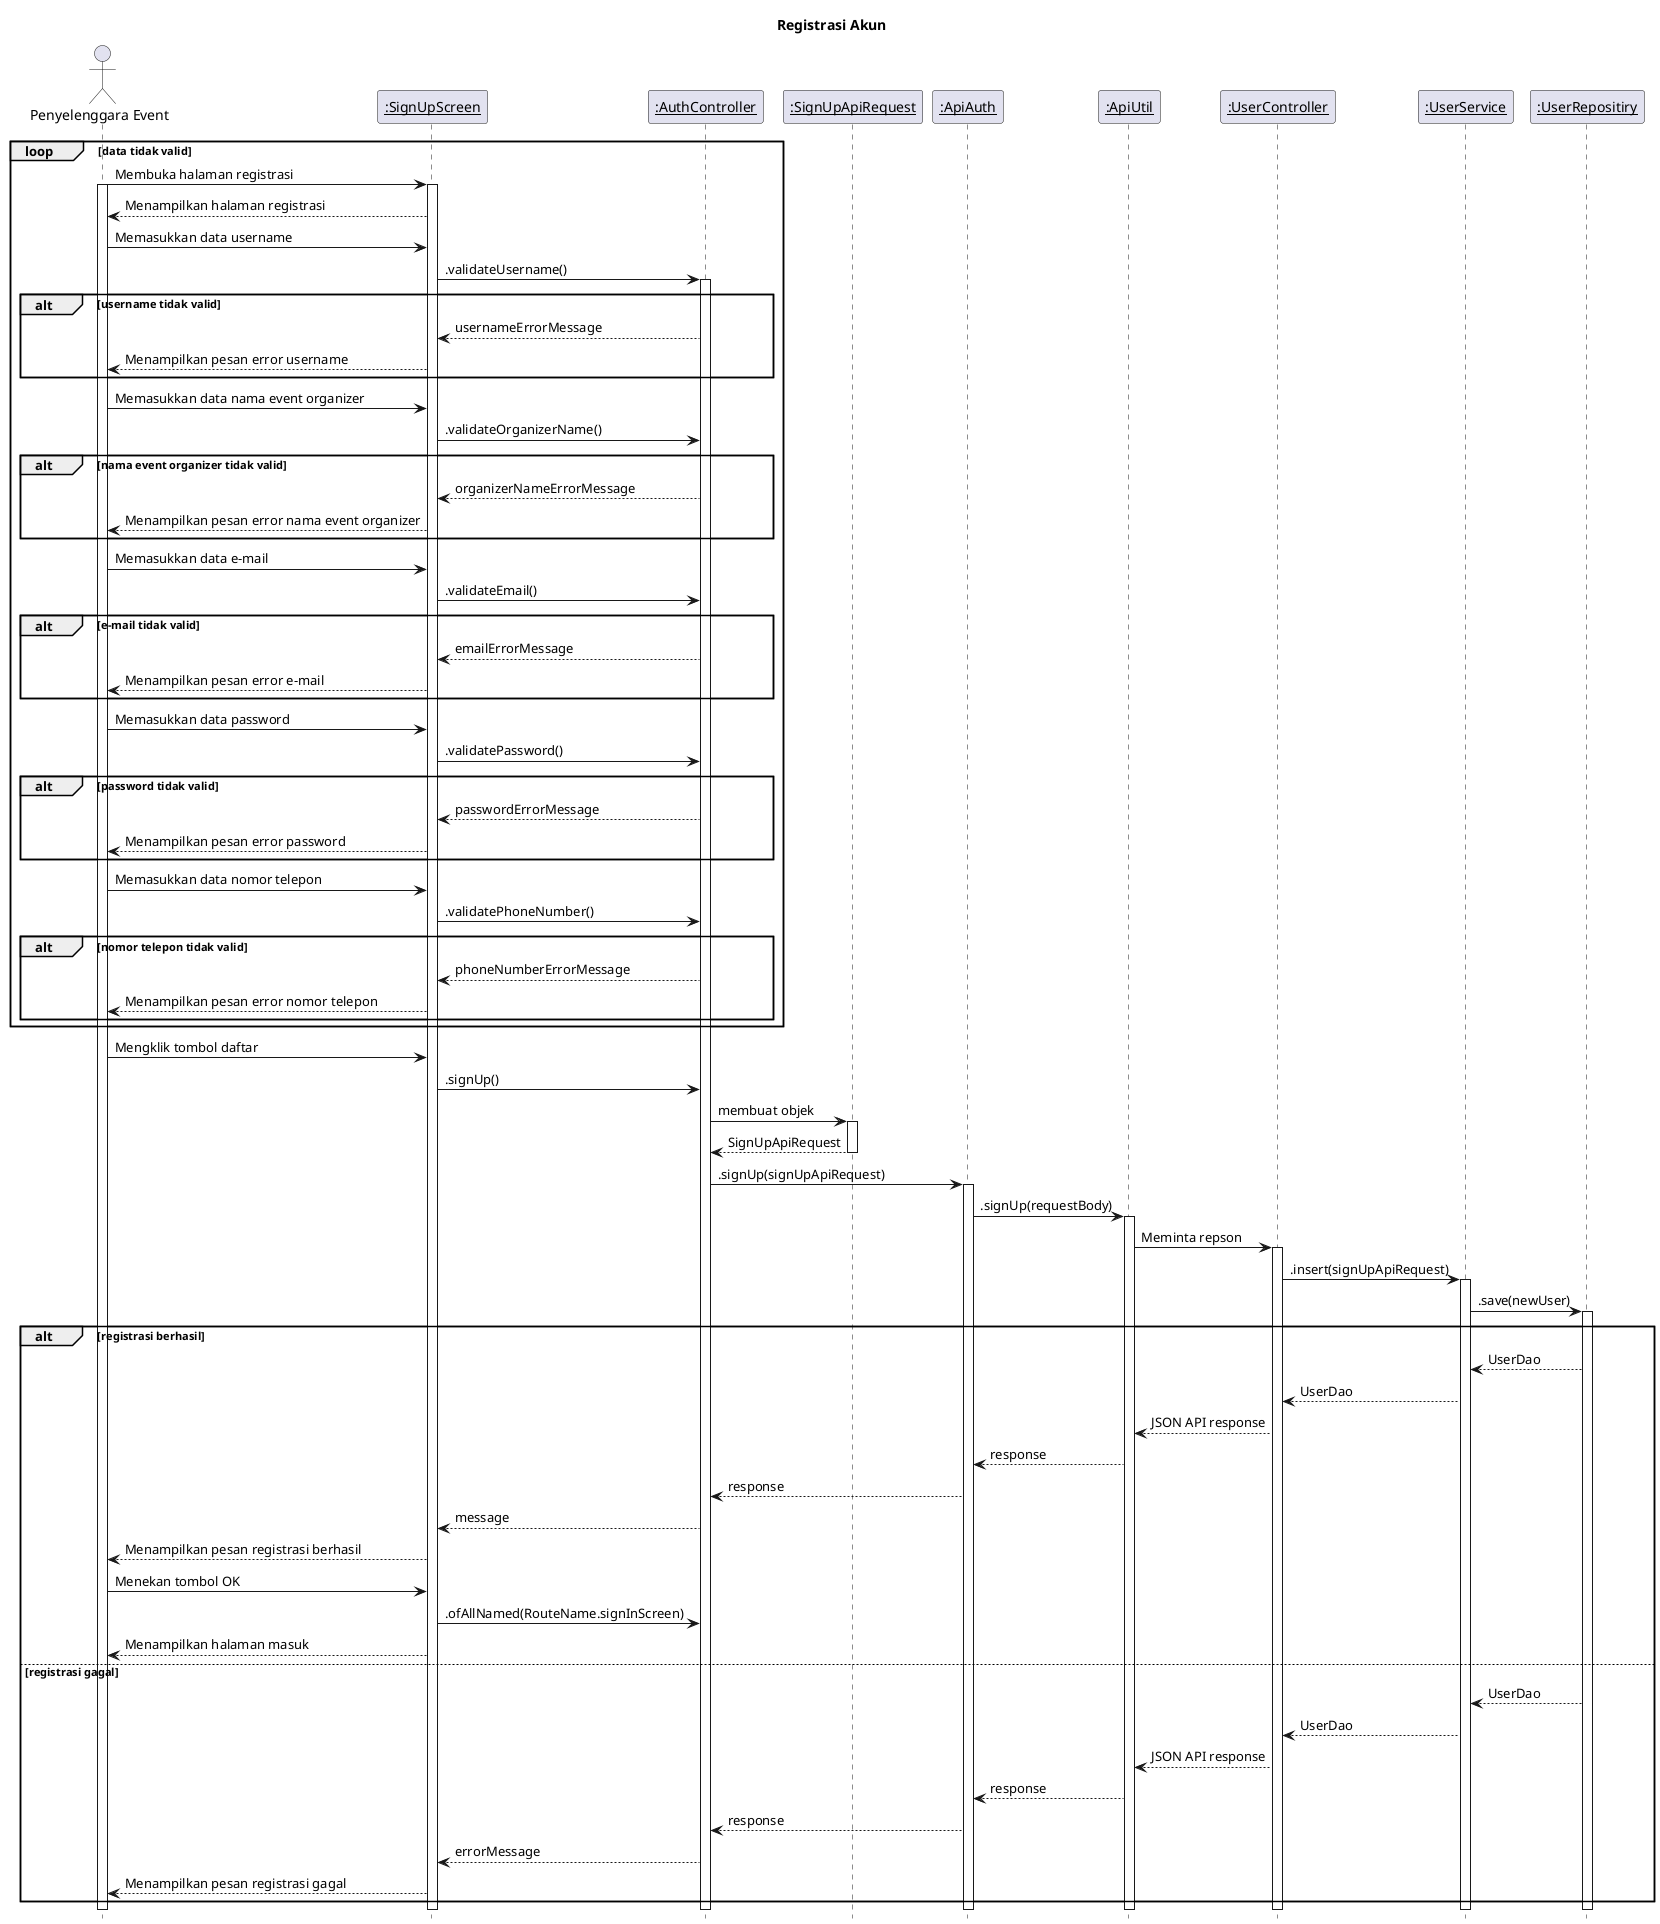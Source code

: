 @startuml "sequence_diagram_registrasi_akun"

    title "Registrasi Akun"
    hide footbox
    skinparam  shadowing false

    ' frontend component
    actor "Penyelenggara Event" as eo
    participant "__:SignUpScreen__" as view1
    participant "__:AuthController__" as controller1
    participant "__:SignUpApiRequest__" as model1
    participant "__:ApiAuth__" as util1
    participant "__:ApiUtil__" as util2
    ' backend component
    participant "__:UserController__" as controller2
    participant "__:UserService__" as service1
    participant "__:UserRepositiry__" as repository1
 
    loop data tidak valid
        eo -> view1: Membuka halaman registrasi
        activate eo
        activate view1
        view1 --> eo: Menampilkan halaman registrasi
        eo -> view1: Memasukkan data username
        view1 -> controller1: .validateUsername()
        activate controller1
        alt username tidak valid
            controller1 --> view1: usernameErrorMessage
            view1 --> eo: Menampilkan pesan error username
        end
        eo -> view1: Memasukkan data nama event organizer
        view1 -> controller1: .validateOrganizerName()
        alt nama event organizer tidak valid
            controller1 --> view1: organizerNameErrorMessage
            view1 --> eo: Menampilkan pesan error nama event organizer
        end
        eo -> view1: Memasukkan data e-mail
        view1 -> controller1: .validateEmail()
        alt e-mail tidak valid
            controller1 --> view1: emailErrorMessage
            view1 --> eo: Menampilkan pesan error e-mail
        end
        eo -> view1: Memasukkan data password
        view1 -> controller1: .validatePassword()
        alt password tidak valid
            controller1 --> view1: passwordErrorMessage
            view1 --> eo: Menampilkan pesan error password
        end
        eo -> view1: Memasukkan data nomor telepon
        view1 -> controller1: .validatePhoneNumber()
        alt nomor telepon tidak valid
            controller1 --> view1: phoneNumberErrorMessage
            view1 --> eo: Menampilkan pesan error nomor telepon
        end
    end 
    eo -> view1: Mengklik tombol daftar
    view1 -> controller1: .signUp()
    controller1 -> model1: membuat objek
    activate model1
    model1 --> controller1: SignUpApiRequest
    deactivate model1
    controller1 -> util1: .signUp(signUpApiRequest)
    activate util1
    util1 -> util2: .signUp(requestBody)
    activate util2

    util2 -> controller2: Meminta repson
    activate controller2
    controller2 -> service1: .insert(signUpApiRequest)
    activate service1
    service1 -> repository1: .save(newUser)
    activate repository1
    alt registrasi berhasil
        repository1 --> service1: UserDao
        service1 --> controller2: UserDao
        controller2 --> util2: JSON API response
        util2 --> util1: response
        util1 --> controller1: response
        controller1 --> view1: message
        view1 --> eo: Menampilkan pesan registrasi berhasil
        eo -> view1: Menekan tombol OK
        view1 -> controller1: .ofAllNamed(RouteName.signInScreen)
        view1 --> eo: Menampilkan halaman masuk
    else registrasi gagal
        repository1 --> service1: UserDao
        service1 --> controller2: UserDao
        controller2 --> util2: JSON API response
        util2 --> util1: response
        util1 --> controller1: response
        controller1 --> view1: errorMessage
        view1 --> eo: Menampilkan pesan registrasi gagal    
    end 

@enduml